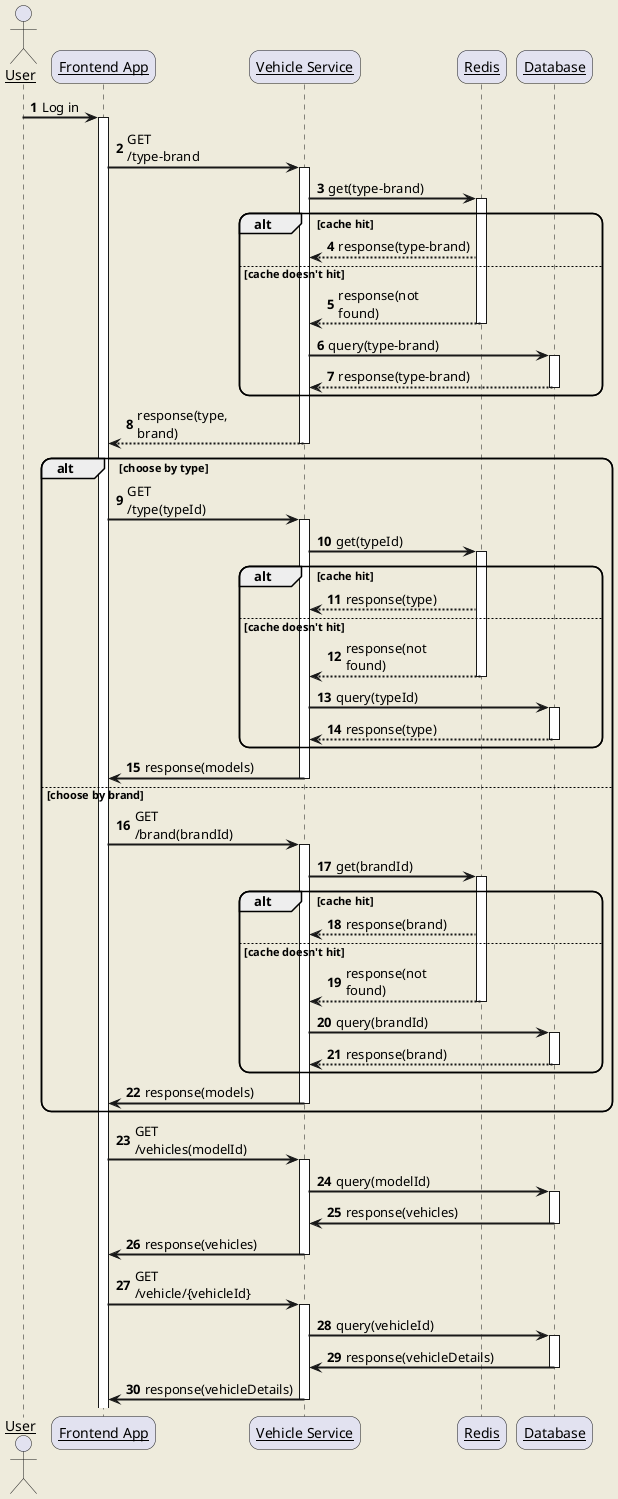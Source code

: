 @startuml
skinparam backgroundColor #EEEBDC
skinparam handwritten false
skinparam sequenceArrowThickness 2
skinparam roundcorner 20
skinparam maxmessagesize 60
skinparam sequenceParticipant underline

actor User
participant "Frontend App" as Frontend
participant "Vehicle Service" as VehicleService
participant "Redis" as Redis
participant "Database" as Database

autonumber 1
User -> Frontend: Log in
activate Frontend

Frontend -> VehicleService: GET /type-brand
activate VehicleService

VehicleService -> Redis: get(type-brand)
activate Redis
alt cache hit
   Redis --> VehicleService: response(type-brand)
else cache doesn't hit
   Redis --> VehicleService: response(not found)
   deactivate Redis
   VehicleService -> Database: query(type-brand)
   activate Database
   Database --> VehicleService: response(type-brand)
   deactivate Database
end

VehicleService --> Frontend: response(type, brand)
deactivate VehicleService

alt choose by type
    Frontend -> VehicleService: GET /type(typeId)
    activate VehicleService

    VehicleService -> Redis: get(typeId)
    activate Redis
    alt cache hit
       Redis --> VehicleService: response(type)
    else cache doesn't hit
       Redis --> VehicleService: response(not found)
       deactivate Redis
       VehicleService -> Database: query(typeId)
       activate Database
       Database --> VehicleService: response(type)
       deactivate Database
    end

    VehicleService -> Frontend: response(models)
    deactivate VehicleService
else choose by brand
    Frontend -> VehicleService: GET /brand(brandId)
    activate VehicleService

    VehicleService -> Redis: get(brandId)
    activate Redis
    alt cache hit
       Redis --> VehicleService: response(brand)
    else cache doesn't hit
       Redis --> VehicleService: response(not found)
       deactivate Redis
       VehicleService -> Database: query(brandId)
       activate Database
       Database --> VehicleService: response(brand)
       deactivate Database
    end

    VehicleService -> Frontend: response(models)
    deactivate VehicleService
end

Frontend -> VehicleService : GET /vehicles(modelId)
activate VehicleService
VehicleService -> Database : query(modelId)
activate Database
Database -> VehicleService: response(vehicles)
deactivate Database
VehicleService -> Frontend: response(vehicles)
deactivate VehicleService

Frontend -> VehicleService : GET /vehicle/{vehicleId}
activate VehicleService
VehicleService -> Database : query(vehicleId)
activate Database
Database -> VehicleService: response(vehicleDetails)
deactivate Database
VehicleService -> Frontend: response(vehicleDetails)
deactivate VehicleService

@enduml